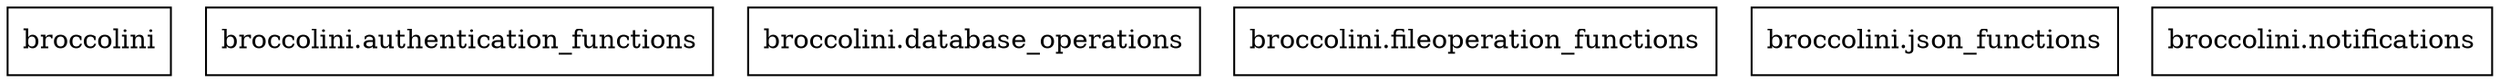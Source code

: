 digraph "packages" {
charset="utf-8"
rankdir=BT
"0" [label="broccolini", shape="box"];
"1" [label="broccolini.authentication_functions", shape="box"];
"2" [label="broccolini.database_operations", shape="box"];
"3" [label="broccolini.fileoperation_functions", shape="box"];
"4" [label="broccolini.json_functions", shape="box"];
"5" [label="broccolini.notifications", shape="box"];
}
